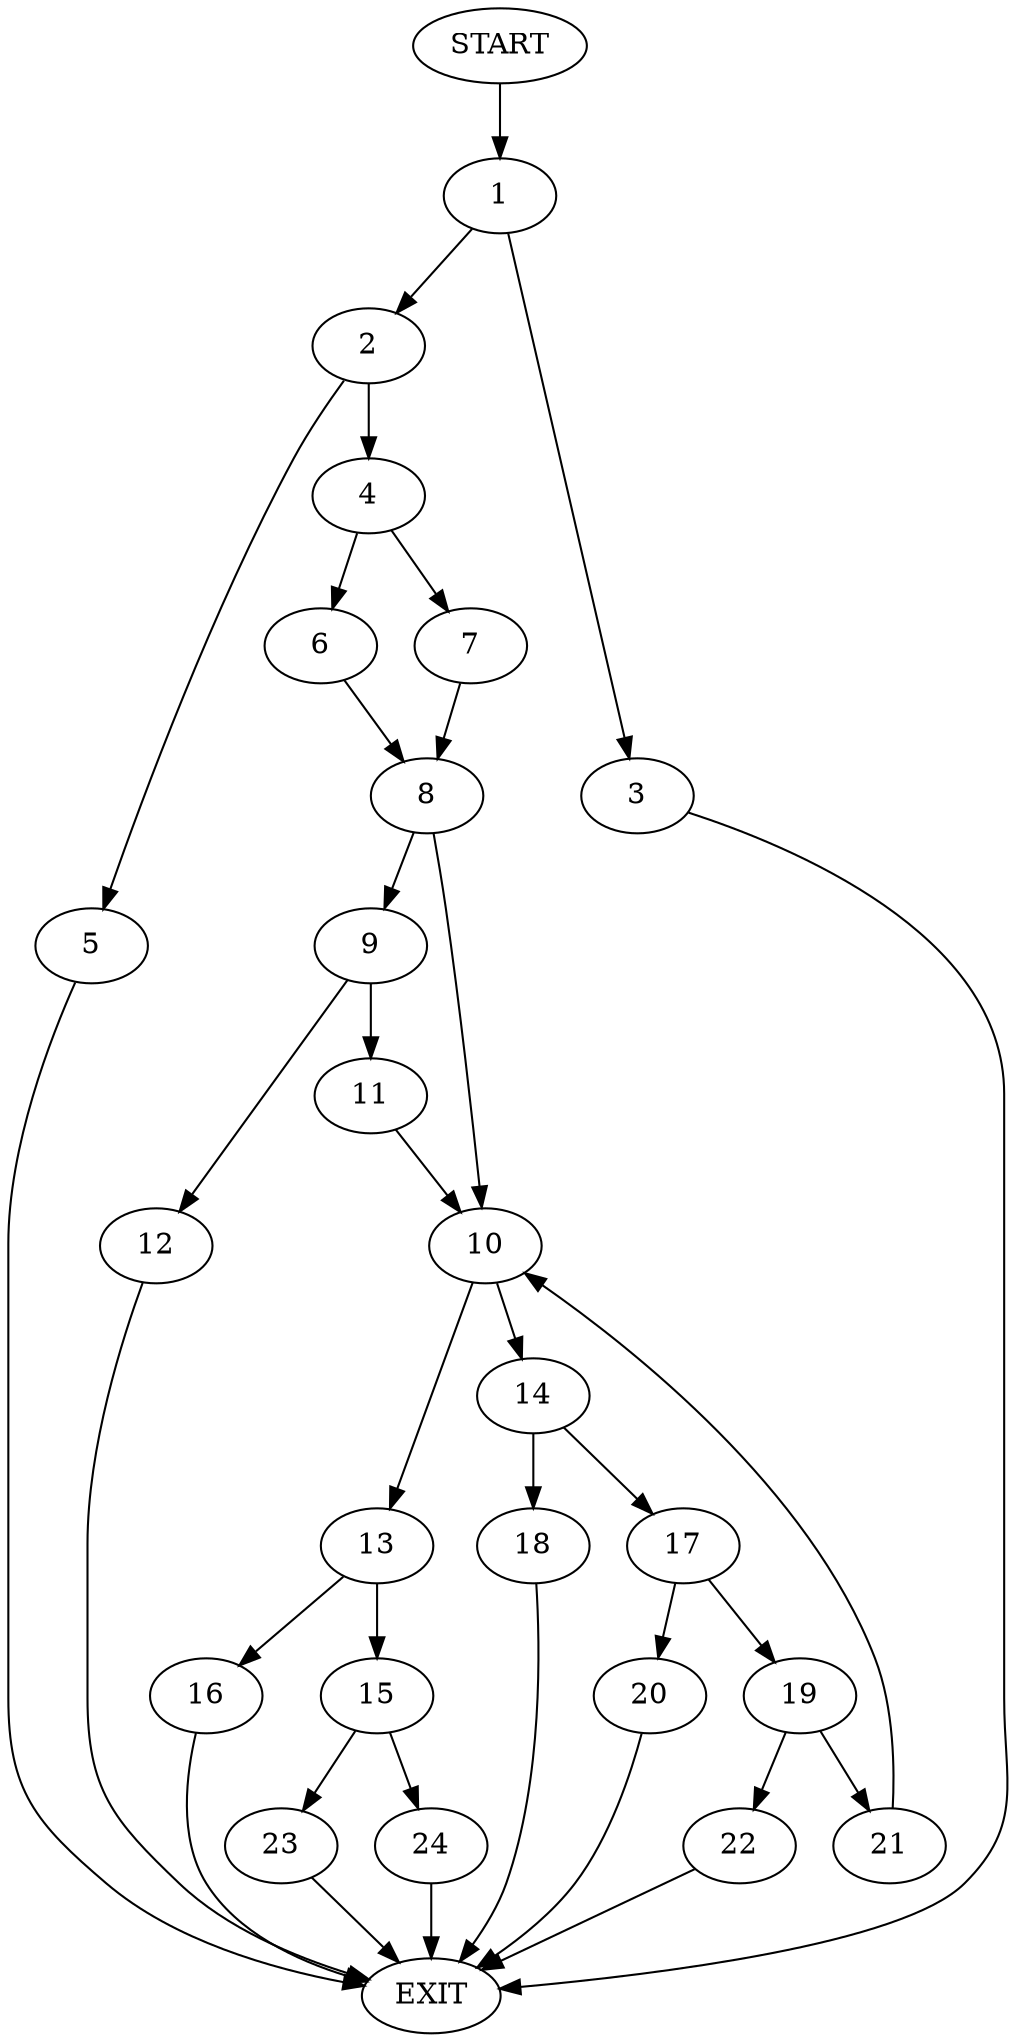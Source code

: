 digraph {
0 [label="START"]
25 [label="EXIT"]
0 -> 1
1 -> 2
1 -> 3
3 -> 25
2 -> 4
2 -> 5
5 -> 25
4 -> 6
4 -> 7
7 -> 8
6 -> 8
8 -> 9
8 -> 10
9 -> 11
9 -> 12
10 -> 13
10 -> 14
11 -> 10
12 -> 25
13 -> 15
13 -> 16
14 -> 17
14 -> 18
17 -> 19
17 -> 20
18 -> 25
20 -> 25
19 -> 21
19 -> 22
21 -> 10
22 -> 25
16 -> 25
15 -> 23
15 -> 24
24 -> 25
23 -> 25
}
